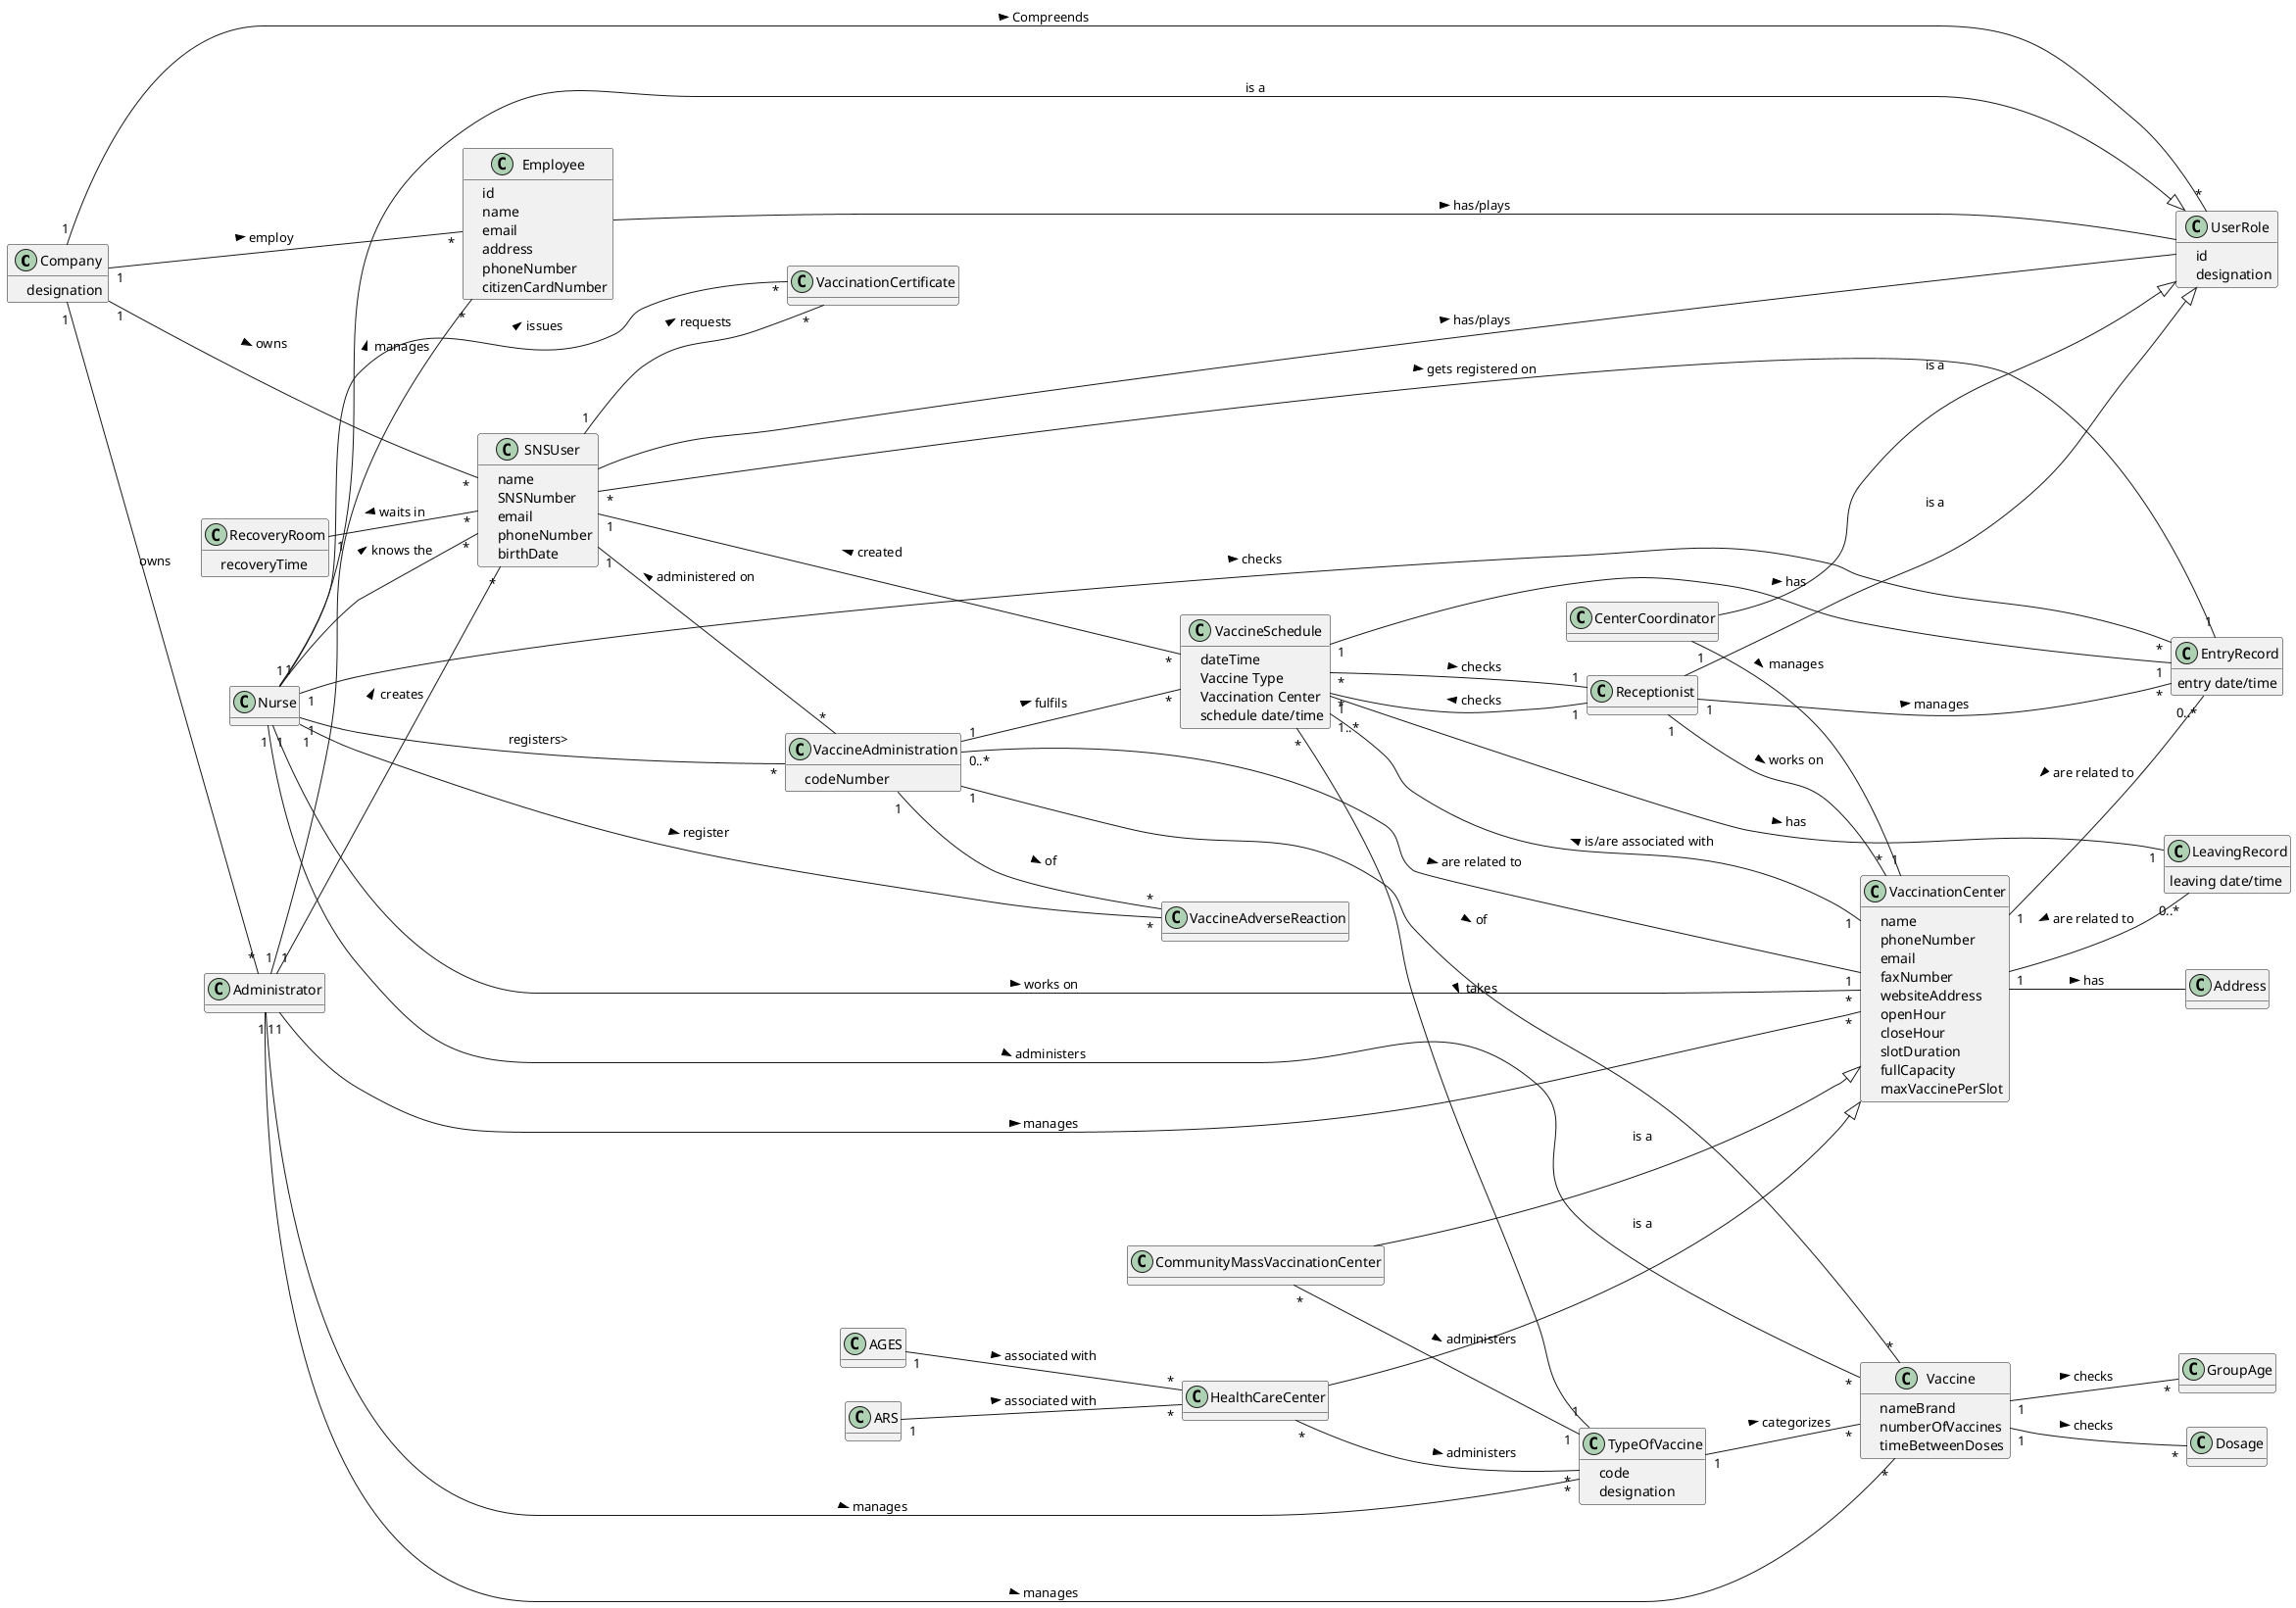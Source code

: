 @startuml
hide methods

left to right direction
skinparam classAttributeIconSize 1

class Company{
 -designation
}

class HealthCareCenter{
}

class CommunityMassVaccinationCenter {
}

class AGES{
}

class ARS{
}

class Employee{
-id
-name
-email
-address
-phoneNumber
-citizenCardNumber
}

class UserRole{
-id
-designation
}

class CenterCoordinator{
}

class Administrator {
}

class Receptionist{
}

class Nurse{
}

class VaccinationCertificate{
}

class EntryRecord{
entry date/time
}
class LeavingRecord{
leaving date/time
}

class VaccineAdverseReaction{
}

class RecoveryRoom{
 -recoveryTime
}

class VaccineAdministration{
 -codeNumber

}
class VaccineSchedule{
 -dateTime
 -Vaccine Type
 -Vaccination Center
 -schedule date/time
}

class SNSUser {
  -name
  -SNSNumber
  -email
  -phoneNumber
  -birthDate
}

class VaccinationCenter {
  -name
  -phoneNumber
  -email
  -faxNumber
  -websiteAddress
  -openHour
  -closeHour
  -slotDuration
  -fullCapacity
  -maxVaccinePerSlot
}
class TypeOfVaccine{
 -code
 -designation
}

class GroupAge{

}
class Dosage{

}
class Vaccine{
 -nameBrand
 -numberOfVaccines
 -timeBetweenDoses
}

Vaccine "1" -- "*" GroupAge : checks >
Vaccine "1" -- "*" Dosage : checks >

VaccinationCenter  --  "Address" : has >

CenterCoordinator  ---|>  UserRole : is a
Company "1"  -- "*" Administrator : owns
Receptionist  ---|>  UserRole : is a
Nurse  ---|>  UserRole  : is a

Administrator "1" -- "*" Employee : manages >
Administrator "1" -- "*" TypeOfVaccine : manages >
Administrator "1" -- "*" Vaccine : manages >
Administrator "1" -- "*" VaccinationCenter : manages >
Administrator "1" -- "*" SNSUser : creates >

Company "1" -- "*" SNSUser : owns >

Company "1" -- "*" Employee : employ >
Company "1" -- "*" UserRole : Compreends >
Employee  -- UserRole : has/plays >
SNSUser  -- UserRole : has/plays >

VaccinationCenter "1" -- "0..*" EntryRecord : are related to <
VaccinationCenter "1" -- "0..*" LeavingRecord  : are related to <
VaccinationCenter  "1" -- "0..*" VaccineAdministration : are related to <
VaccinationCenter "1" -- "1..*" VaccineSchedule  : is/are associated with >

CenterCoordinator "1" -- "1" VaccinationCenter : manages >


ARS "1" -- "*" HealthCareCenter : associated with >
AGES "1" -- "*" HealthCareCenter : associated with >

HealthCareCenter  --|>  VaccinationCenter : is a
HealthCareCenter "*" -- "*" TypeOfVaccine : administers >

CommunityMassVaccinationCenter "*" -- "1" TypeOfVaccine : administers >
CommunityMassVaccinationCenter  --|>  VaccinationCenter : is a


TypeOfVaccine "1" -- "*" Vaccine : categorizes >

VaccineSchedule "*" -- "1" TypeOfVaccine : takes >
VaccineSchedule "*" -- "1" Receptionist : checks >
VaccineSchedule "1" -- "1" EntryRecord : has >
VaccineSchedule "1" -- "1" LeavingRecord  : has >

RecoveryRoom "1" -- "*" SNSUser : waits in <
EntryRecord "1" -- "*" SNSUser : gets registered on <

Nurse "1" -- "*" VaccineAdministration: registers>
Nurse "1" -- "*" EntryRecord : checks >
Nurse "1" -- "*" SNSUser : knows the >
Nurse "1" -- "*" VaccinationCertificate : issues >
Nurse "1" -- "*" Vaccine : administers >
Nurse "1" -- "*" VaccinationCenter : works on  >
Nurse "1" -- "*" VaccineAdverseReaction : register >



SNSUser "1" -- "*" VaccineAdministration: administered on <
SNSUser "1" -- "*" VaccineSchedule : created <
SNSUser "1" -- "*" VaccinationCertificate : requests   >

VaccineAdministration "1" -- "*" VaccineSchedule : fulfils >
VaccineAdministration "1" -- "*" Vaccine: of >
VaccineAdministration "1" -- "*" VaccineAdverseReaction : of >

Receptionist "1" -- "*" VaccinationCenter : works on >
Receptionist "1" -- "*" VaccineSchedule : checks  >
Receptionist "1" -- "*" EntryRecord : manages  >


@enduml